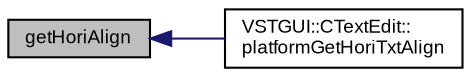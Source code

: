 digraph "getHoriAlign"
{
  bgcolor="transparent";
  edge [fontname="Arial",fontsize="9",labelfontname="Arial",labelfontsize="9"];
  node [fontname="Arial",fontsize="9",shape=record];
  rankdir="LR";
  Node1 [label="getHoriAlign",height=0.2,width=0.4,color="black", fillcolor="grey75", style="filled" fontcolor="black"];
  Node1 -> Node2 [dir="back",color="midnightblue",fontsize="9",style="solid",fontname="Arial"];
  Node2 [label="VSTGUI::CTextEdit::\lplatformGetHoriTxtAlign",height=0.2,width=0.4,color="black",URL="$class_v_s_t_g_u_i_1_1_c_text_edit.html#ab0fe1b0462a522064f4811f74ad52757"];
}
